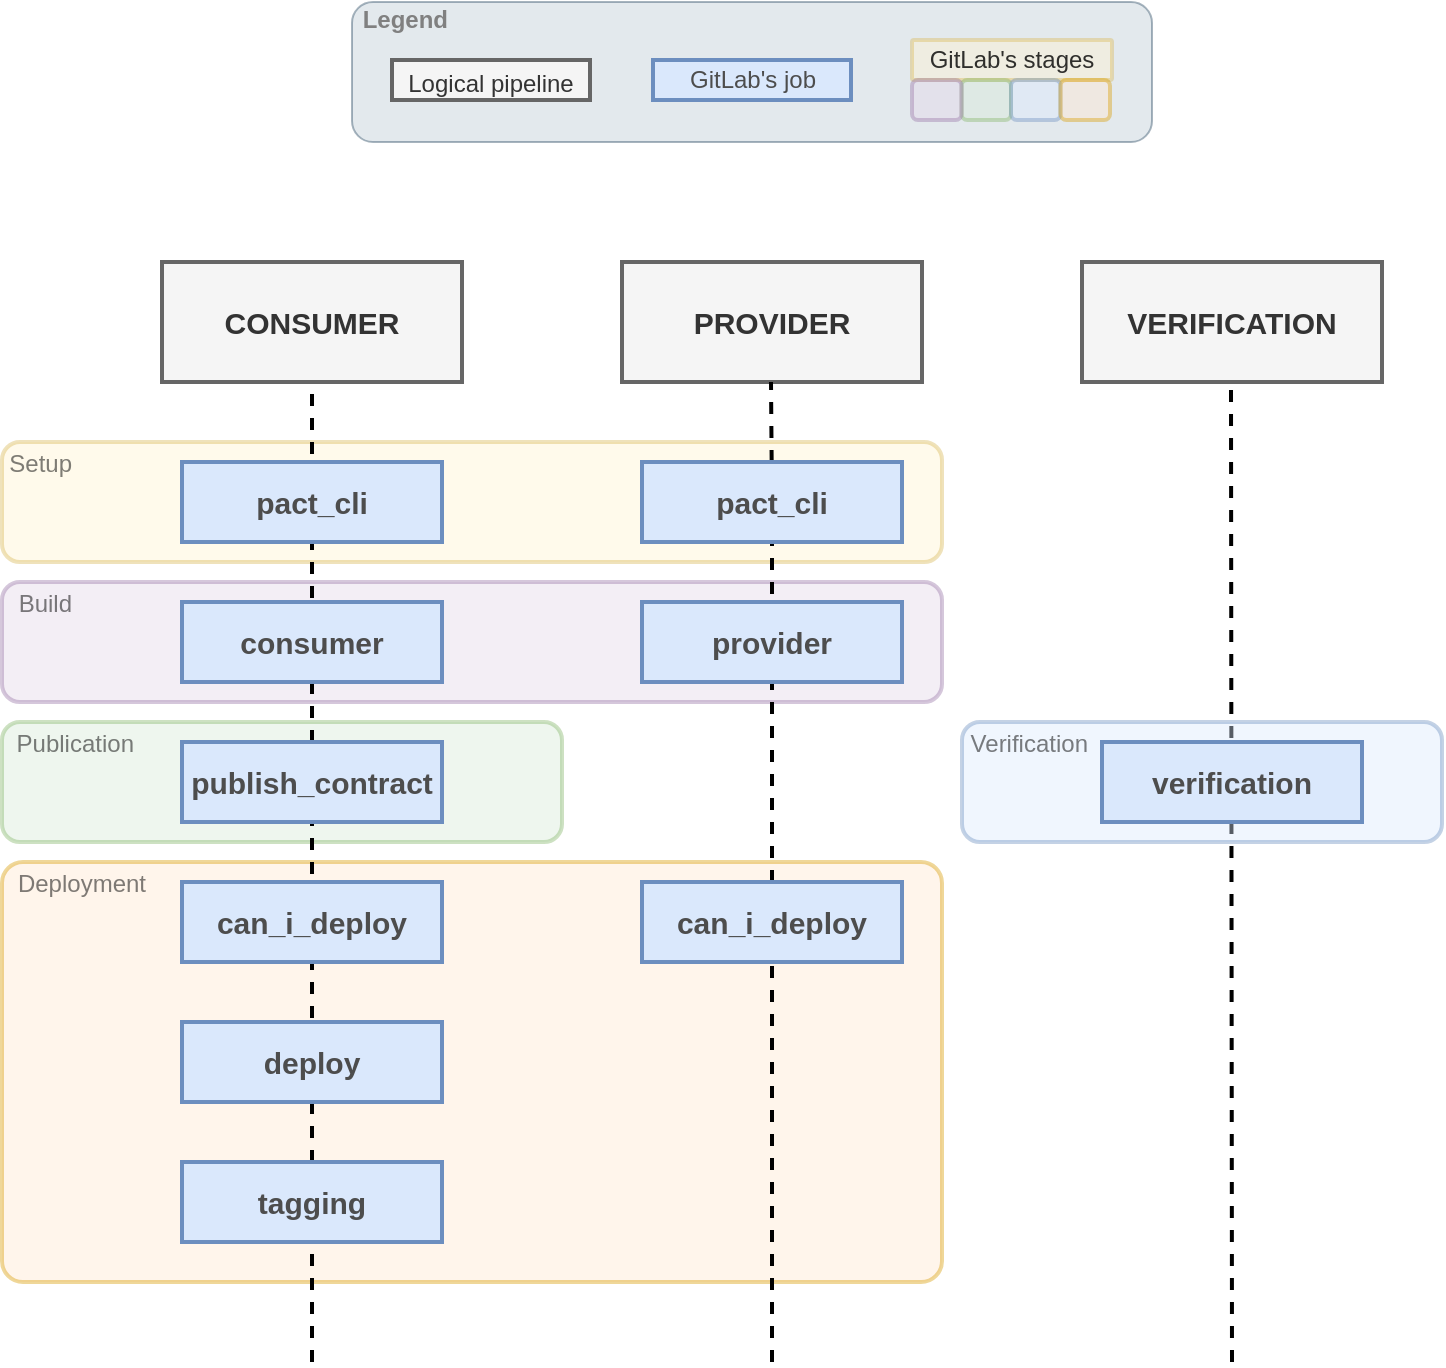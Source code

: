 <mxfile version="23.1.5" type="device">
  <diagram name="Page-1" id="8bKUDPTQBF4nbrPJ_BiB">
    <mxGraphModel dx="2954" dy="1214" grid="1" gridSize="10" guides="1" tooltips="1" connect="1" arrows="1" fold="1" page="1" pageScale="1" pageWidth="850" pageHeight="1100" math="0" shadow="0">
      <root>
        <mxCell id="0" />
        <mxCell id="1" parent="0" />
        <mxCell id="B6UhSstdaWsjy1I6Zd1T-25" value="Deployment" style="rounded=1;whiteSpace=wrap;html=1;labelPosition=left;verticalLabelPosition=top;align=right;verticalAlign=bottom;spacing=-35;spacingTop=0;spacingBottom=17;fillColor=#ffe6cc;strokeColor=#d79b00;strokeWidth=2;textOpacity=50;opacity=40;spacingRight=-37;imageHeight=24;arcSize=5;" vertex="1" parent="1">
          <mxGeometry x="50" y="460" width="470" height="210" as="geometry" />
        </mxCell>
        <mxCell id="B6UhSstdaWsjy1I6Zd1T-23" value="Publication" style="rounded=1;whiteSpace=wrap;html=1;labelPosition=left;verticalLabelPosition=top;align=right;verticalAlign=bottom;spacing=-35;spacingTop=0;spacingBottom=17;fillColor=#d5e8d4;strokeColor=#82b366;strokeWidth=2;textOpacity=50;opacity=40;spacingRight=-31;" vertex="1" parent="1">
          <mxGeometry x="50" y="390" width="280" height="60" as="geometry" />
        </mxCell>
        <mxCell id="B6UhSstdaWsjy1I6Zd1T-22" value="Build" style="rounded=1;whiteSpace=wrap;html=1;labelPosition=left;verticalLabelPosition=top;align=right;verticalAlign=bottom;spacing=-35;spacingTop=0;spacingBottom=17;fillColor=#e1d5e7;strokeColor=#9673a6;strokeWidth=2;textOpacity=50;opacity=40;" vertex="1" parent="1">
          <mxGeometry x="50" y="320" width="470" height="60" as="geometry" />
        </mxCell>
        <mxCell id="B6UhSstdaWsjy1I6Zd1T-21" value="Setup" style="rounded=1;whiteSpace=wrap;html=1;labelPosition=left;verticalLabelPosition=top;align=right;verticalAlign=bottom;spacing=-35;spacingTop=0;spacingBottom=17;fillColor=#fff2cc;strokeColor=#d6b656;strokeWidth=2;fontColor=#000000;textOpacity=50;opacity=40;" vertex="1" parent="1">
          <mxGeometry x="50" y="250" width="470" height="60" as="geometry" />
        </mxCell>
        <mxCell id="B6UhSstdaWsjy1I6Zd1T-9" value="CONSUMER" style="rounded=0;whiteSpace=wrap;html=1;fillColor=#f5f5f5;fontColor=#333333;strokeColor=#666666;fontStyle=1;fontSize=15;strokeWidth=2;" vertex="1" parent="1">
          <mxGeometry x="130" y="160" width="150" height="60" as="geometry" />
        </mxCell>
        <mxCell id="B6UhSstdaWsjy1I6Zd1T-10" value="PROVIDER" style="rounded=0;whiteSpace=wrap;html=1;fillColor=#f5f5f5;fontColor=#333333;strokeColor=#666666;fontStyle=1;fontSize=15;strokeWidth=2;" vertex="1" parent="1">
          <mxGeometry x="360" y="160" width="150" height="60" as="geometry" />
        </mxCell>
        <mxCell id="B6UhSstdaWsjy1I6Zd1T-11" value="VERIFICATION" style="rounded=0;whiteSpace=wrap;html=1;fillColor=#f5f5f5;fontColor=#333333;strokeColor=#666666;fontStyle=1;fontSize=15;strokeWidth=2;" vertex="1" parent="1">
          <mxGeometry x="590" y="160" width="150" height="60" as="geometry" />
        </mxCell>
        <mxCell id="B6UhSstdaWsjy1I6Zd1T-12" value="" style="endArrow=none;dashed=1;html=1;rounded=0;entryX=0.5;entryY=1;entryDx=0;entryDy=0;strokeWidth=2;" edge="1" parent="1" source="B6UhSstdaWsjy1I6Zd1T-4" target="B6UhSstdaWsjy1I6Zd1T-9">
          <mxGeometry width="50" height="50" relative="1" as="geometry">
            <mxPoint x="205" y="780" as="sourcePoint" />
            <mxPoint x="500" y="410" as="targetPoint" />
          </mxGeometry>
        </mxCell>
        <mxCell id="B6UhSstdaWsjy1I6Zd1T-13" value="" style="endArrow=none;dashed=1;html=1;rounded=0;entryX=0.5;entryY=1;entryDx=0;entryDy=0;strokeWidth=2;" edge="1" parent="1" source="B6UhSstdaWsjy1I6Zd1T-15">
          <mxGeometry width="50" height="50" relative="1" as="geometry">
            <mxPoint x="434.5" y="780" as="sourcePoint" />
            <mxPoint x="434.5" y="220" as="targetPoint" />
          </mxGeometry>
        </mxCell>
        <mxCell id="B6UhSstdaWsjy1I6Zd1T-14" value="" style="endArrow=none;dashed=1;html=1;rounded=0;entryX=0.5;entryY=1;entryDx=0;entryDy=0;strokeWidth=2;" edge="1" parent="1">
          <mxGeometry width="50" height="50" relative="1" as="geometry">
            <mxPoint x="665" y="710" as="sourcePoint" />
            <mxPoint x="664.5" y="220" as="targetPoint" />
          </mxGeometry>
        </mxCell>
        <mxCell id="B6UhSstdaWsjy1I6Zd1T-1" value="pact_cli" style="rounded=0;whiteSpace=wrap;html=1;fillColor=#dae8fc;strokeColor=#6c8ebf;fontStyle=1;fontColor=#4D4D4D;fontSize=15;labelBorderColor=none;strokeWidth=2;" vertex="1" parent="1">
          <mxGeometry x="140" y="260" width="130" height="40" as="geometry" />
        </mxCell>
        <mxCell id="B6UhSstdaWsjy1I6Zd1T-16" value="" style="endArrow=none;dashed=1;html=1;rounded=0;entryX=0.5;entryY=1;entryDx=0;entryDy=0;strokeWidth=2;" edge="1" parent="1" target="B6UhSstdaWsjy1I6Zd1T-15">
          <mxGeometry width="50" height="50" relative="1" as="geometry">
            <mxPoint x="435" y="710" as="sourcePoint" />
            <mxPoint x="434.5" y="220" as="targetPoint" />
          </mxGeometry>
        </mxCell>
        <mxCell id="B6UhSstdaWsjy1I6Zd1T-15" value="pact_cli" style="rounded=0;whiteSpace=wrap;html=1;fillColor=#dae8fc;strokeColor=#6c8ebf;fontStyle=1;fontColor=#4D4D4D;fontSize=15;labelBorderColor=none;strokeWidth=2;" vertex="1" parent="1">
          <mxGeometry x="370" y="260" width="130" height="40" as="geometry" />
        </mxCell>
        <mxCell id="B6UhSstdaWsjy1I6Zd1T-2" value="consumer" style="rounded=0;whiteSpace=wrap;html=1;fillColor=#dae8fc;strokeColor=#6c8ebf;fontStyle=1;fontColor=#4D4D4D;fontSize=15;labelBorderColor=none;strokeWidth=2;" vertex="1" parent="1">
          <mxGeometry x="140" y="330" width="130" height="40" as="geometry" />
        </mxCell>
        <mxCell id="B6UhSstdaWsjy1I6Zd1T-3" value="provider" style="rounded=0;whiteSpace=wrap;html=1;fillColor=#dae8fc;strokeColor=#6c8ebf;fontStyle=1;fontColor=#4D4D4D;fontSize=15;labelBorderColor=none;strokeWidth=2;" vertex="1" parent="1">
          <mxGeometry x="370" y="330" width="130" height="40" as="geometry" />
        </mxCell>
        <mxCell id="B6UhSstdaWsjy1I6Zd1T-17" value="" style="endArrow=none;dashed=1;html=1;rounded=0;entryX=0.5;entryY=1;entryDx=0;entryDy=0;strokeWidth=2;" edge="1" parent="1" source="B6UhSstdaWsjy1I6Zd1T-7" target="B6UhSstdaWsjy1I6Zd1T-4">
          <mxGeometry width="50" height="50" relative="1" as="geometry">
            <mxPoint x="205" y="780" as="sourcePoint" />
            <mxPoint x="205" y="220" as="targetPoint" />
          </mxGeometry>
        </mxCell>
        <mxCell id="B6UhSstdaWsjy1I6Zd1T-4" value="publish_contract" style="rounded=0;whiteSpace=wrap;html=1;fillColor=#dae8fc;strokeColor=#6c8ebf;fontStyle=1;fontColor=#4D4D4D;fontSize=15;labelBorderColor=none;strokeWidth=2;" vertex="1" parent="1">
          <mxGeometry x="140" y="400" width="130" height="40" as="geometry" />
        </mxCell>
        <mxCell id="B6UhSstdaWsjy1I6Zd1T-5" value="can_i_deploy" style="rounded=0;whiteSpace=wrap;html=1;fillColor=#dae8fc;strokeColor=#6c8ebf;fontStyle=1;fontColor=#4D4D4D;fontSize=15;labelBorderColor=none;strokeWidth=2;" vertex="1" parent="1">
          <mxGeometry x="140" y="470" width="130" height="40" as="geometry" />
        </mxCell>
        <mxCell id="B6UhSstdaWsjy1I6Zd1T-18" value="can_i_deploy" style="rounded=0;whiteSpace=wrap;html=1;fillColor=#dae8fc;strokeColor=#6c8ebf;fontStyle=1;fontColor=#4D4D4D;fontSize=15;labelBorderColor=none;strokeWidth=2;" vertex="1" parent="1">
          <mxGeometry x="370" y="470" width="130" height="40" as="geometry" />
        </mxCell>
        <mxCell id="B6UhSstdaWsjy1I6Zd1T-6" value="deploy" style="rounded=0;whiteSpace=wrap;html=1;fillColor=#dae8fc;strokeColor=#6c8ebf;fontStyle=1;fontColor=#4D4D4D;fontSize=15;labelBorderColor=none;strokeWidth=2;" vertex="1" parent="1">
          <mxGeometry x="140" y="540" width="130" height="40" as="geometry" />
        </mxCell>
        <mxCell id="B6UhSstdaWsjy1I6Zd1T-19" value="" style="endArrow=none;dashed=1;html=1;rounded=0;entryX=0.5;entryY=1;entryDx=0;entryDy=0;strokeWidth=2;" edge="1" parent="1" target="B6UhSstdaWsjy1I6Zd1T-7">
          <mxGeometry width="50" height="50" relative="1" as="geometry">
            <mxPoint x="205" y="710" as="sourcePoint" />
            <mxPoint x="205" y="440" as="targetPoint" />
          </mxGeometry>
        </mxCell>
        <mxCell id="B6UhSstdaWsjy1I6Zd1T-7" value="tagging" style="rounded=0;whiteSpace=wrap;html=1;fillColor=#dae8fc;strokeColor=#6c8ebf;fontStyle=1;fontColor=#4D4D4D;fontSize=15;labelBorderColor=none;strokeWidth=2;" vertex="1" parent="1">
          <mxGeometry x="140" y="610" width="130" height="40" as="geometry" />
        </mxCell>
        <mxCell id="B6UhSstdaWsjy1I6Zd1T-30" value="Verification" style="rounded=1;whiteSpace=wrap;html=1;labelPosition=left;verticalLabelPosition=top;align=right;verticalAlign=bottom;spacing=-35;spacingTop=0;spacingBottom=17;fillColor=#dae8fc;strokeColor=#6c8ebf;strokeWidth=2;textOpacity=50;opacity=40;spacingRight=-28;" vertex="1" parent="1">
          <mxGeometry x="530" y="390" width="240" height="60" as="geometry" />
        </mxCell>
        <mxCell id="B6UhSstdaWsjy1I6Zd1T-31" value="verification" style="rounded=0;whiteSpace=wrap;html=1;fillColor=#dae8fc;strokeColor=#6c8ebf;fontStyle=1;fontColor=#4D4D4D;fontSize=15;labelBorderColor=none;strokeWidth=2;" vertex="1" parent="1">
          <mxGeometry x="600" y="400" width="130" height="40" as="geometry" />
        </mxCell>
        <mxCell id="B6UhSstdaWsjy1I6Zd1T-44" value="&lt;b&gt;&lt;font&gt;Legend&lt;/font&gt;&lt;/b&gt;" style="rounded=1;whiteSpace=wrap;html=1;labelPosition=left;verticalLabelPosition=top;align=right;verticalAlign=bottom;fillColor=#bac8d3;strokeColor=#23445d;opacity=40;spacingRight=-32;spacing=-16;fontColor=#808080;" vertex="1" parent="1">
          <mxGeometry x="225" y="30" width="400" height="70" as="geometry" />
        </mxCell>
        <mxCell id="B6UhSstdaWsjy1I6Zd1T-40" value="GitLab&#39;s job" style="rounded=0;whiteSpace=wrap;html=1;fillColor=#dae8fc;strokeColor=#6c8ebf;fontStyle=0;fontColor=#4D4D4D;fontSize=12;labelBorderColor=none;strokeWidth=2;" vertex="1" parent="1">
          <mxGeometry x="375.5" y="59" width="99" height="20" as="geometry" />
        </mxCell>
        <mxCell id="B6UhSstdaWsjy1I6Zd1T-41" value="&lt;font style=&quot;font-size: 12px;&quot;&gt;Logical pipeline&lt;/font&gt;" style="rounded=0;whiteSpace=wrap;html=1;fillColor=#f5f5f5;fontColor=#333333;strokeColor=#666666;fontStyle=0;fontSize=15;strokeWidth=2;" vertex="1" parent="1">
          <mxGeometry x="245" y="59" width="99" height="20" as="geometry" />
        </mxCell>
        <mxCell id="B6UhSstdaWsjy1I6Zd1T-42" value="" style="group;" vertex="1" connectable="0" parent="1">
          <mxGeometry x="505" y="49" width="100" height="40" as="geometry" />
        </mxCell>
        <mxCell id="B6UhSstdaWsjy1I6Zd1T-33" value="GitLab&#39;s stages" style="rounded=1;whiteSpace=wrap;html=1;labelPosition=center;verticalLabelPosition=middle;align=center;verticalAlign=middle;spacing=0;spacingTop=0;spacingBottom=0;fillColor=#fff2cc;strokeColor=#d6b656;strokeWidth=2;textOpacity=80;opacity=40;spacingRight=0;imageHeight=24;arcSize=5;" vertex="1" parent="B6UhSstdaWsjy1I6Zd1T-42">
          <mxGeometry width="100" height="20" as="geometry" />
        </mxCell>
        <mxCell id="B6UhSstdaWsjy1I6Zd1T-38" value="" style="group" vertex="1" connectable="0" parent="B6UhSstdaWsjy1I6Zd1T-42">
          <mxGeometry y="20" width="99" height="20" as="geometry" />
        </mxCell>
        <mxCell id="B6UhSstdaWsjy1I6Zd1T-35" value="" style="rounded=1;whiteSpace=wrap;html=1;labelPosition=left;verticalLabelPosition=top;align=right;verticalAlign=bottom;spacing=-35;spacingTop=0;spacingBottom=17;fillColor=#d5e8d4;strokeColor=#82b366;strokeWidth=2;textOpacity=50;opacity=40;" vertex="1" parent="B6UhSstdaWsjy1I6Zd1T-38">
          <mxGeometry x="24.75" width="24.75" height="20" as="geometry" />
        </mxCell>
        <mxCell id="B6UhSstdaWsjy1I6Zd1T-36" value="" style="rounded=1;whiteSpace=wrap;html=1;labelPosition=left;verticalLabelPosition=top;align=right;verticalAlign=bottom;spacing=-35;spacingTop=0;spacingBottom=17;fillColor=#dae8fc;strokeColor=#6c8ebf;strokeWidth=2;textOpacity=50;opacity=40;" vertex="1" parent="B6UhSstdaWsjy1I6Zd1T-38">
          <mxGeometry x="49.5" width="24.75" height="20" as="geometry" />
        </mxCell>
        <mxCell id="B6UhSstdaWsjy1I6Zd1T-37" value="" style="rounded=1;whiteSpace=wrap;html=1;labelPosition=left;verticalLabelPosition=top;align=right;verticalAlign=bottom;spacing=-35;spacingTop=0;spacingBottom=17;fillColor=#ffe6cc;strokeColor=#d79b00;strokeWidth=2;textOpacity=50;opacity=40;" vertex="1" parent="B6UhSstdaWsjy1I6Zd1T-38">
          <mxGeometry x="74.25" width="24.75" height="20" as="geometry" />
        </mxCell>
        <mxCell id="B6UhSstdaWsjy1I6Zd1T-34" value="" style="rounded=1;whiteSpace=wrap;html=1;labelPosition=left;verticalLabelPosition=top;align=right;verticalAlign=bottom;spacing=-35;spacingTop=0;spacingBottom=17;fillColor=#e1d5e7;strokeColor=#9673a6;strokeWidth=2;textOpacity=50;opacity=40;" vertex="1" parent="B6UhSstdaWsjy1I6Zd1T-38">
          <mxGeometry width="24.75" height="20" as="geometry" />
        </mxCell>
      </root>
    </mxGraphModel>
  </diagram>
</mxfile>
